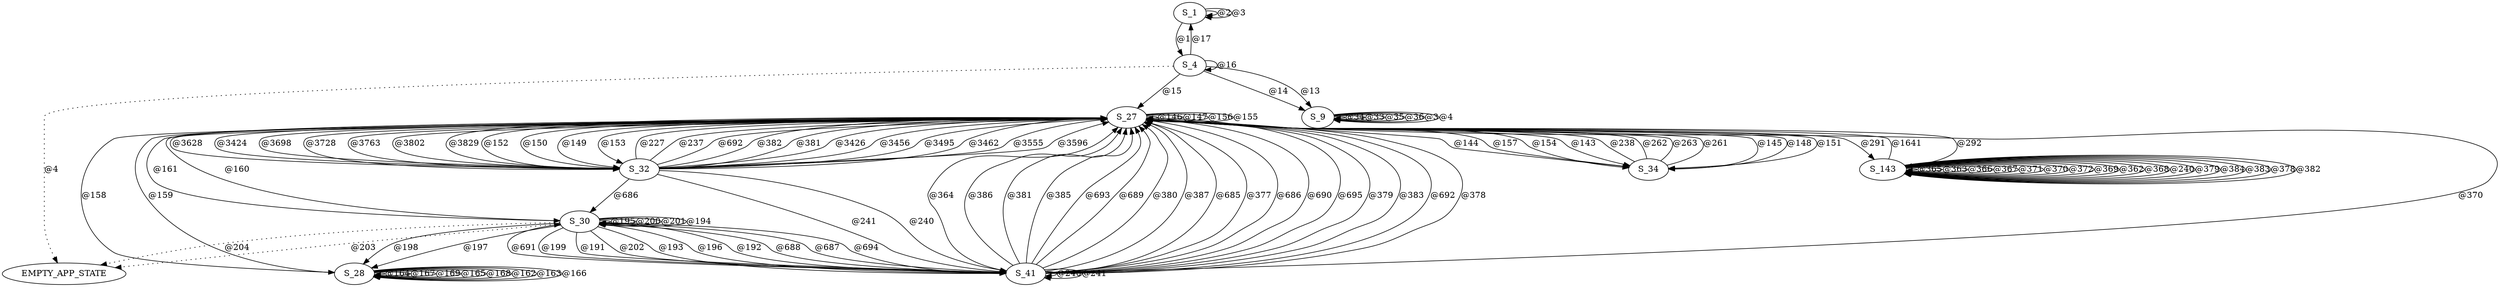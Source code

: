 digraph graphtest {
  S_1 -> S_1  [ label="@2"] ;
  S_1 -> S_1  [ label="@3"] ;
  S_1 -> S_4  [ label="@1"] ;
  S_4 -> EMPTY_APP_STATE  [ style=dotted,label="@4"] ;
  S_4 -> S_9  [ label="@14"] ;
  S_4 -> S_4  [ label="@16"] ;
  S_4 -> S_27  [ label="@15"] ;
  S_4 -> S_1  [ label="@17"] ;
  S_4 -> S_9  [ label="@13"] ;
  S_9 -> S_9  [ label="@34"] ;
  S_9 -> S_9  [ label="@33"] ;
  S_9 -> S_9  [ label="@35"] ;
  S_9 -> S_9  [ label="@36"] ;
  S_9 -> S_9  [ label="@3"] ;
  S_9 -> S_9  [ label="@4"] ;
  S_27 -> S_28  [ label="@158"] ;
  S_27 -> S_30  [ label="@160"] ;
  S_27 -> S_32  [ label="@152"] ;
  S_27 -> S_34  [ label="@145"] ;
  S_27 -> S_27  [ label="@146"] ;
  S_27 -> S_27  [ label="@147"] ;
  S_27 -> S_34  [ label="@148"] ;
  S_27 -> S_32  [ label="@150"] ;
  S_27 -> S_27  [ label="@156"] ;
  S_27 -> S_32  [ label="@149"] ;
  S_27 -> S_27  [ label="@155"] ;
  S_27 -> S_32  [ label="@153"] ;
  S_27 -> S_34  [ label="@151"] ;
  S_27 -> S_34  [ label="@144"] ;
  S_27 -> S_34  [ label="@157"] ;
  S_27 -> S_34  [ label="@154"] ;
  S_27 -> S_34  [ label="@143"] ;
  S_27 -> S_143  [ label="@292"] ;
  S_27 -> S_143  [ label="@291"] ;
  S_28 -> S_27  [ label="@159"] ;
  S_28 -> S_28  [ label="@164"] ;
  S_28 -> S_28  [ label="@167"] ;
  S_28 -> S_28  [ label="@169"] ;
  S_28 -> S_28  [ label="@165"] ;
  S_28 -> S_28  [ label="@168"] ;
  S_28 -> S_28  [ label="@162"] ;
  S_28 -> S_28  [ label="@163"] ;
  S_28 -> S_28  [ label="@166"] ;
  S_30 -> S_27  [ label="@161"] ;
  S_30 -> S_41  [ label="@199"] ;
  S_30 -> S_30  [ label="@195"] ;
  S_30 -> S_41  [ label="@191"] ;
  S_30 -> S_30  [ label="@200"] ;
  S_30 -> S_30  [ label="@201"] ;
  S_30 -> S_41  [ label="@202"] ;
  S_30 -> S_41  [ label="@193"] ;
  S_30 -> S_30  [ label="@194"] ;
  S_30 -> S_28  [ label="@198"] ;
  S_30 -> S_28  [ label="@197"] ;
  S_30 -> EMPTY_APP_STATE  [ style=dotted,label="@204"] ;
  S_30 -> S_41  [ label="@196"] ;
  S_30 -> S_41  [ label="@192"] ;
  S_30 -> EMPTY_APP_STATE  [ style=dotted,label="@203"] ;
  S_32 -> S_27  [ label="@227"] ;
  S_32 -> S_41  [ label="@241"] ;
  S_32 -> S_41  [ label="@240"] ;
  S_32 -> S_27  [ label="@237"] ;
  S_32 -> S_27  [ label="@692"] ;
  S_32 -> S_27  [ label="@382"] ;
  S_32 -> S_30  [ label="@686"] ;
  S_32 -> S_27  [ label="@381"] ;
  S_32 -> S_27  [ label="@3426"] ;
  S_32 -> S_27  [ label="@3456"] ;
  S_32 -> S_27  [ label="@3495"] ;
  S_32 -> S_27  [ label="@3462"] ;
  S_32 -> S_27  [ label="@3555"] ;
  S_32 -> S_27  [ label="@3596"] ;
  S_32 -> S_27  [ label="@3628"] ;
  S_32 -> S_27  [ label="@3424"] ;
  S_32 -> S_27  [ label="@3698"] ;
  S_32 -> S_27  [ label="@3728"] ;
  S_32 -> S_27  [ label="@3763"] ;
  S_32 -> S_27  [ label="@3802"] ;
  S_32 -> S_27  [ label="@3829"] ;
  S_34 -> S_27  [ label="@238"] ;
  S_34 -> S_27  [ label="@262"] ;
  S_34 -> S_27  [ label="@263"] ;
  S_34 -> S_27  [ label="@261"] ;
  S_41 -> S_41  [ label="@240"] ;
  S_41 -> S_41  [ label="@241"] ;
  S_41 -> S_27  [ label="@364"] ;
  S_41 -> S_27  [ label="@386"] ;
  S_41 -> S_30  [ label="@688"] ;
  S_41 -> S_30  [ label="@687"] ;
  S_41 -> S_30  [ label="@694"] ;
  S_41 -> S_30  [ label="@691"] ;
  S_41 -> S_27  [ label="@381"] ;
  S_41 -> S_27  [ label="@385"] ;
  S_41 -> S_27  [ label="@693"] ;
  S_41 -> S_27  [ label="@689"] ;
  S_41 -> S_27  [ label="@380"] ;
  S_41 -> S_27  [ label="@387"] ;
  S_41 -> S_27  [ label="@685"] ;
  S_41 -> S_27  [ label="@377"] ;
  S_41 -> S_27  [ label="@686"] ;
  S_41 -> S_27  [ label="@690"] ;
  S_41 -> S_27  [ label="@695"] ;
  S_41 -> S_27  [ label="@379"] ;
  S_41 -> S_27  [ label="@383"] ;
  S_41 -> S_27  [ label="@692"] ;
  S_41 -> S_27  [ label="@378"] ;
  S_41 -> S_27  [ label="@370"] ;
  S_143 -> S_143  [ label="@365"] ;
  S_143 -> S_143  [ label="@363"] ;
  S_143 -> S_143  [ label="@366"] ;
  S_143 -> S_143  [ label="@367"] ;
  S_143 -> S_143  [ label="@371"] ;
  S_143 -> S_143  [ label="@370"] ;
  S_143 -> S_27  [ label="@1641"] ;
  S_143 -> S_143  [ label="@372"] ;
  S_143 -> S_143  [ label="@369"] ;
  S_143 -> S_143  [ label="@362"] ;
  S_143 -> S_143  [ label="@368"] ;
  S_143 -> S_143  [ label="@240"] ;
  S_143 -> S_143  [ label="@379"] ;
  S_143 -> S_143  [ label="@384"] ;
  S_143 -> S_143  [ label="@383"] ;
  S_143 -> S_143  [ label="@378"] ;
  S_143 -> S_143  [ label="@382"] ;
}